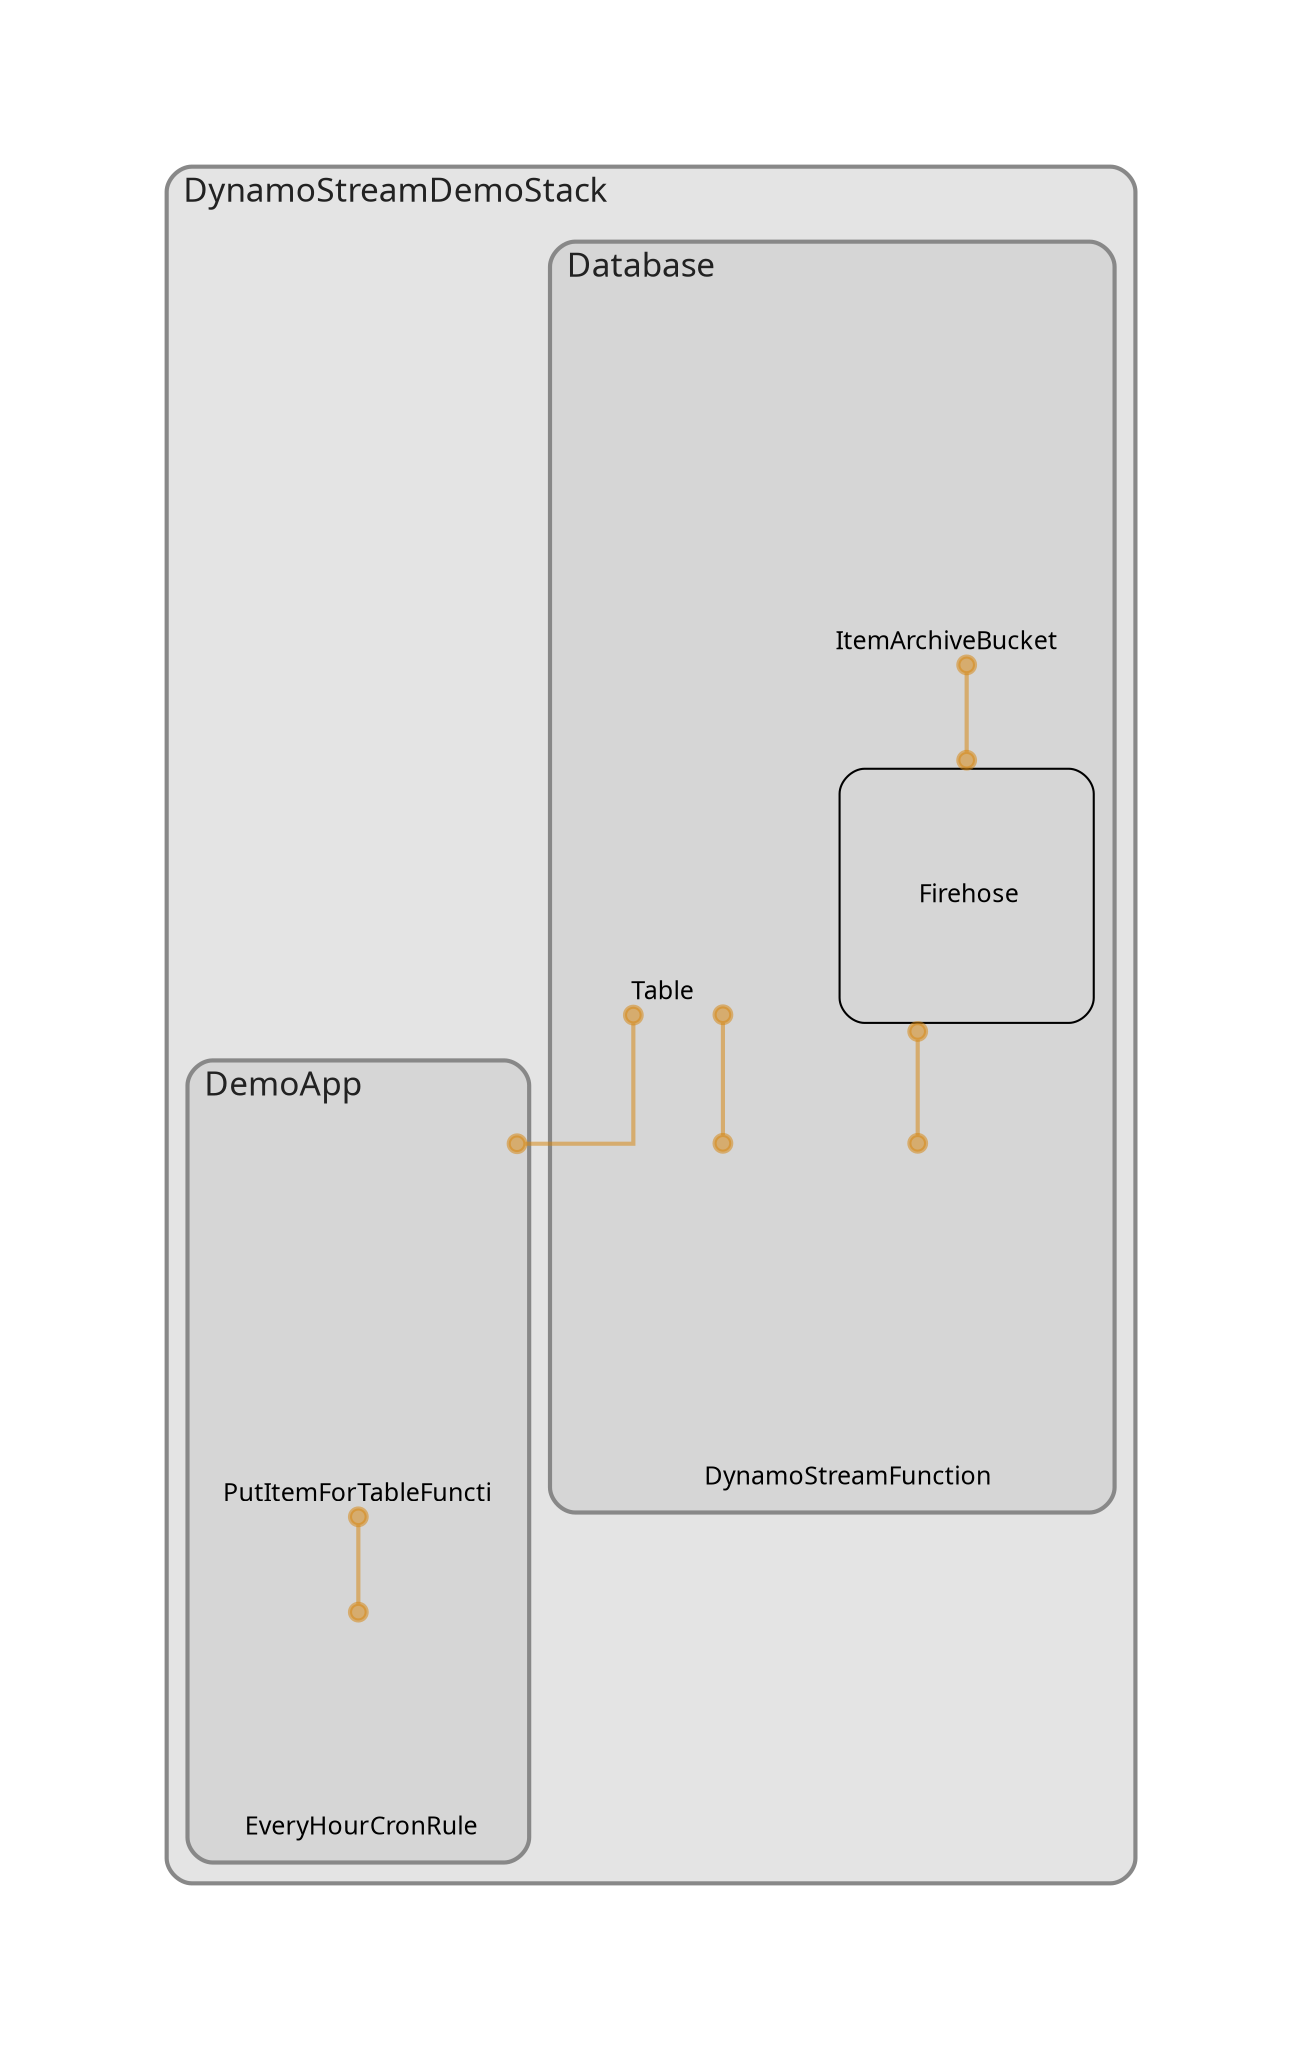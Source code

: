 digraph "Diagram" {
  splines = "ortho";
  pad = "1.0";
  nodesep = "0.60";
  ranksep = "0.75";
  fontname = "Sans-Serif";
  fontsize = "15";
  dpi = "200";
  rankdir = "BT";
  compound = "true";
  fontcolor = "#222222";
  edge [
    color = "#D5871488",
    penwidth = 2,
    arrowhead = "dot",
    arrowtail = "dot",
  ];
  node [
    shape = "box",
    style = "rounded",
    fixedsize = true,
    width = 1.7,
    height = 1.7,
    labelloc = "c",
    imagescale = true,
    fontname = "Sans-Serif",
    fontsize = 8,
    margin = 8,
  ];
  subgraph "DynamoStreamDemoStack" {
    subgraph "cluster-SubGraph.DynamoStreamDemoStack" {
      graph [
        label = "DynamoStreamDemoStack",
        labelloc = "b",
        labeljust = "l",
        margin = "10",
        fontsize = "16",
        penwidth = "2",
        pencolor = "#888888",
        style = "filled,rounded",
        fillcolor = "#e4e4e4",
      ];
      subgraph "cluster-SubGraph.Database" {
        graph [
          label = "Database",
          labelloc = "b",
          labeljust = "l",
          margin = "10",
          fontsize = "16",
          penwidth = "2",
          pencolor = "#888888",
          style = "filled,rounded",
          fillcolor = "#d6d6d6",
        ];
        "DynamoStreamDemoStack/Database/Table" [
          label = " Table",
          fontsize = 12,
          image = "/Users/shun/node_modules/cdk-dia/icons/aws/Service/Arch_Database/64/Arch_Amazon-DynamoDB_64@5x.png",
          imagescale = "true",
          imagepos = "tc",
          penwidth = "0",
          shape = "node",
          fixedsize = "true",
          labelloc = "b",
          width = 1.2,
          height = 1.466,
        ];
        "DynamoStreamDemoStack/Database/DynamoStreamFunction" [
          label = " DynamoStreamFunction",
          fontsize = 12,
          image = "/Users/shun/node_modules/cdk-dia/icons/aws/Service/Arch_Compute/64/Arch_AWS-Lambda_64@5x.png",
          imagescale = "true",
          imagepos = "tc",
          penwidth = "0",
          shape = "node",
          fixedsize = "true",
          labelloc = "b",
          width = 2,
          height = 2.266,
        ];
        "DynamoStreamDemoStack/Database/ItemArchiveBucket" [
          label = " ItemArchiveBucket",
          fontsize = 12,
          image = "/Users/shun/node_modules/cdk-dia/icons/aws/Service/Arch_Storage/64/Arch_Amazon-S3-Standard_64@5x.png",
          imagescale = "true",
          imagepos = "tc",
          penwidth = "0",
          shape = "node",
          fixedsize = "true",
          labelloc = "b",
          width = 2,
          height = 2.266,
        ];
        "DynamoStreamDemoStack/Database/Firehose" [
          label = " Firehose",
          fontsize = 12,
        ];
      }
      subgraph "cluster-SubGraph.DemoApp" {
        graph [
          label = "DemoApp",
          labelloc = "b",
          labeljust = "l",
          margin = "10",
          fontsize = "16",
          penwidth = "2",
          pencolor = "#888888",
          style = "filled,rounded",
          fillcolor = "#d6d6d6",
        ];
        "DynamoStreamDemoStack/DemoApp/PutItemForTableFunction" [
          label = "\nPutItemForTableFuncti",
          fontsize = 12,
          image = "/Users/shun/node_modules/cdk-dia/icons/aws/Service/Arch_Compute/64/Arch_AWS-Lambda_64@5x.png",
          imagescale = "true",
          imagepos = "tc",
          penwidth = "0",
          shape = "node",
          fixedsize = "true",
          labelloc = "b",
          width = 2,
          height = 2.4819999999999998,
        ];
        "DynamoStreamDemoStack/DemoApp/EveryHourCronRule" [
          label = " EveryHourCronRule",
          fontsize = 12,
          image = "/Users/shun/node_modules/cdk-dia/icons/aws/Service/Arch_App-Integration/Arch_64/Arch_Amazon-EventBridge_64@5x.png",
          imagescale = "true",
          imagepos = "tc",
          penwidth = "0",
          shape = "node",
          fixedsize = "true",
          labelloc = "b",
          width = 1.2,
          height = 1.466,
        ];
      }
    }
  }
  "DynamoStreamDemoStack/Database/DynamoStreamFunction" -> "DynamoStreamDemoStack/Database/Table" [
    dir = "both",
  ];
  "DynamoStreamDemoStack/Database/DynamoStreamFunction" -> "DynamoStreamDemoStack/Database/Firehose" [
    dir = "both",
  ];
  "DynamoStreamDemoStack/Database/Firehose" -> "DynamoStreamDemoStack/Database/ItemArchiveBucket" [
    dir = "both",
  ];
  "DynamoStreamDemoStack/DemoApp/PutItemForTableFunction" -> "DynamoStreamDemoStack/Database/Table" [
    dir = "both",
  ];
  "DynamoStreamDemoStack/DemoApp/EveryHourCronRule" -> "DynamoStreamDemoStack/DemoApp/PutItemForTableFunction" [
    dir = "both",
  ];
}
